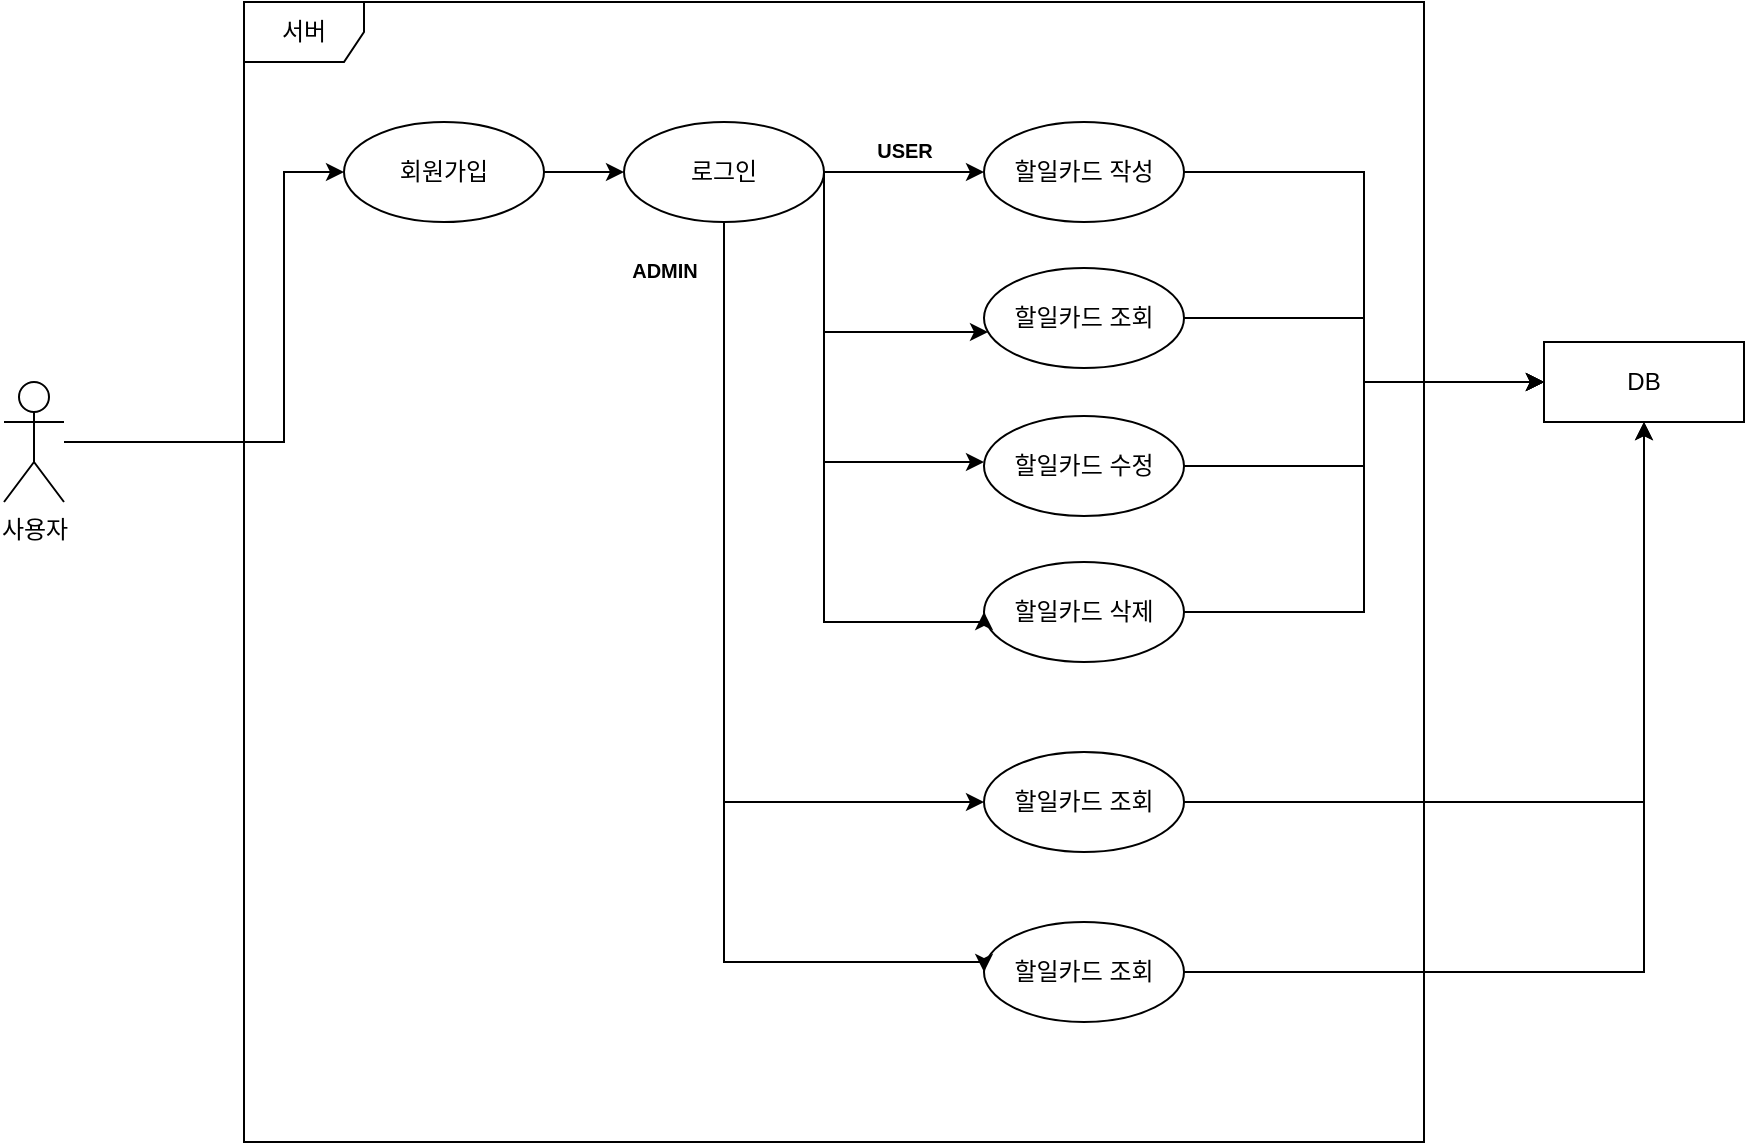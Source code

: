 <mxfile version="22.1.3" type="github">
  <diagram name="페이지-1" id="ticp64uH2De2bn5q1VQZ">
    <mxGraphModel dx="1911" dy="1097" grid="1" gridSize="10" guides="1" tooltips="1" connect="1" arrows="1" fold="1" page="1" pageScale="1" pageWidth="827" pageHeight="1169" math="0" shadow="0">
      <root>
        <mxCell id="0" />
        <mxCell id="1" parent="0" />
        <mxCell id="y6zqrrbBNC9JIQKtpgTq-7" value="" style="edgeStyle=orthogonalEdgeStyle;rounded=0;orthogonalLoop=1;jettySize=auto;html=1;entryX=0;entryY=0.5;entryDx=0;entryDy=0;" edge="1" parent="1" source="y6zqrrbBNC9JIQKtpgTq-1" target="y6zqrrbBNC9JIQKtpgTq-5">
          <mxGeometry relative="1" as="geometry">
            <Array as="points">
              <mxPoint x="220" y="430" />
              <mxPoint x="220" y="295" />
            </Array>
          </mxGeometry>
        </mxCell>
        <mxCell id="y6zqrrbBNC9JIQKtpgTq-1" value="사용자" style="shape=umlActor;verticalLabelPosition=bottom;verticalAlign=top;html=1;outlineConnect=0;" vertex="1" parent="1">
          <mxGeometry x="80" y="400" width="30" height="60" as="geometry" />
        </mxCell>
        <mxCell id="y6zqrrbBNC9JIQKtpgTq-4" value="서버" style="shape=umlFrame;whiteSpace=wrap;html=1;pointerEvents=0;" vertex="1" parent="1">
          <mxGeometry x="200" y="210" width="590" height="570" as="geometry" />
        </mxCell>
        <mxCell id="y6zqrrbBNC9JIQKtpgTq-8" value="" style="edgeStyle=orthogonalEdgeStyle;rounded=0;orthogonalLoop=1;jettySize=auto;html=1;" edge="1" parent="1" source="y6zqrrbBNC9JIQKtpgTq-5" target="y6zqrrbBNC9JIQKtpgTq-6">
          <mxGeometry relative="1" as="geometry" />
        </mxCell>
        <mxCell id="y6zqrrbBNC9JIQKtpgTq-5" value="회원가입" style="ellipse;whiteSpace=wrap;html=1;" vertex="1" parent="1">
          <mxGeometry x="250" y="270" width="100" height="50" as="geometry" />
        </mxCell>
        <mxCell id="y6zqrrbBNC9JIQKtpgTq-10" value="" style="edgeStyle=orthogonalEdgeStyle;rounded=0;orthogonalLoop=1;jettySize=auto;html=1;" edge="1" parent="1" source="y6zqrrbBNC9JIQKtpgTq-6" target="y6zqrrbBNC9JIQKtpgTq-9">
          <mxGeometry relative="1" as="geometry" />
        </mxCell>
        <mxCell id="y6zqrrbBNC9JIQKtpgTq-12" value="" style="edgeStyle=orthogonalEdgeStyle;rounded=0;orthogonalLoop=1;jettySize=auto;html=1;exitX=1;exitY=0.5;exitDx=0;exitDy=0;" edge="1" parent="1" source="y6zqrrbBNC9JIQKtpgTq-6" target="y6zqrrbBNC9JIQKtpgTq-11">
          <mxGeometry relative="1" as="geometry">
            <Array as="points">
              <mxPoint x="490" y="375" />
            </Array>
          </mxGeometry>
        </mxCell>
        <mxCell id="y6zqrrbBNC9JIQKtpgTq-31" value="" style="edgeStyle=orthogonalEdgeStyle;rounded=0;orthogonalLoop=1;jettySize=auto;html=1;entryX=0;entryY=0.5;entryDx=0;entryDy=0;" edge="1" parent="1" source="y6zqrrbBNC9JIQKtpgTq-6" target="y6zqrrbBNC9JIQKtpgTq-27">
          <mxGeometry relative="1" as="geometry">
            <mxPoint x="440" y="395.0" as="targetPoint" />
            <Array as="points">
              <mxPoint x="440" y="610" />
            </Array>
          </mxGeometry>
        </mxCell>
        <mxCell id="y6zqrrbBNC9JIQKtpgTq-6" value="로그인" style="ellipse;whiteSpace=wrap;html=1;" vertex="1" parent="1">
          <mxGeometry x="390" y="270" width="100" height="50" as="geometry" />
        </mxCell>
        <mxCell id="y6zqrrbBNC9JIQKtpgTq-23" value="" style="edgeStyle=orthogonalEdgeStyle;rounded=0;orthogonalLoop=1;jettySize=auto;html=1;entryX=0;entryY=0.5;entryDx=0;entryDy=0;" edge="1" parent="1" source="y6zqrrbBNC9JIQKtpgTq-9" target="y6zqrrbBNC9JIQKtpgTq-21">
          <mxGeometry relative="1" as="geometry">
            <mxPoint x="760.0" y="295.0" as="targetPoint" />
          </mxGeometry>
        </mxCell>
        <mxCell id="y6zqrrbBNC9JIQKtpgTq-9" value="할일카드 작성" style="ellipse;whiteSpace=wrap;html=1;" vertex="1" parent="1">
          <mxGeometry x="570" y="270" width="100" height="50" as="geometry" />
        </mxCell>
        <mxCell id="y6zqrrbBNC9JIQKtpgTq-11" value="할일카드 조회" style="ellipse;whiteSpace=wrap;html=1;" vertex="1" parent="1">
          <mxGeometry x="570" y="343" width="100" height="50" as="geometry" />
        </mxCell>
        <mxCell id="y6zqrrbBNC9JIQKtpgTq-13" value="할일카드 수정" style="ellipse;whiteSpace=wrap;html=1;" vertex="1" parent="1">
          <mxGeometry x="570" y="417" width="100" height="50" as="geometry" />
        </mxCell>
        <mxCell id="y6zqrrbBNC9JIQKtpgTq-15" value="할일카드 삭제" style="ellipse;whiteSpace=wrap;html=1;" vertex="1" parent="1">
          <mxGeometry x="570" y="490" width="100" height="50" as="geometry" />
        </mxCell>
        <mxCell id="y6zqrrbBNC9JIQKtpgTq-17" value="" style="edgeStyle=orthogonalEdgeStyle;rounded=0;orthogonalLoop=1;jettySize=auto;html=1;" edge="1" parent="1">
          <mxGeometry relative="1" as="geometry">
            <mxPoint x="490" y="360" as="sourcePoint" />
            <mxPoint x="570" y="440" as="targetPoint" />
            <Array as="points">
              <mxPoint x="490" y="440" />
            </Array>
          </mxGeometry>
        </mxCell>
        <mxCell id="y6zqrrbBNC9JIQKtpgTq-18" style="edgeStyle=orthogonalEdgeStyle;rounded=0;orthogonalLoop=1;jettySize=auto;html=1;exitX=0.5;exitY=1;exitDx=0;exitDy=0;" edge="1" parent="1" source="y6zqrrbBNC9JIQKtpgTq-15" target="y6zqrrbBNC9JIQKtpgTq-15">
          <mxGeometry relative="1" as="geometry" />
        </mxCell>
        <mxCell id="y6zqrrbBNC9JIQKtpgTq-19" value="" style="edgeStyle=orthogonalEdgeStyle;rounded=0;orthogonalLoop=1;jettySize=auto;html=1;entryX=0;entryY=0.5;entryDx=0;entryDy=0;" edge="1" parent="1" target="y6zqrrbBNC9JIQKtpgTq-15">
          <mxGeometry relative="1" as="geometry">
            <mxPoint x="490" y="440" as="sourcePoint" />
            <mxPoint x="570" y="520" as="targetPoint" />
            <Array as="points">
              <mxPoint x="490" y="520" />
              <mxPoint x="570" y="520" />
            </Array>
          </mxGeometry>
        </mxCell>
        <mxCell id="y6zqrrbBNC9JIQKtpgTq-21" value="DB" style="whiteSpace=wrap;html=1;align=center;" vertex="1" parent="1">
          <mxGeometry x="850" y="380" width="100" height="40" as="geometry" />
        </mxCell>
        <mxCell id="y6zqrrbBNC9JIQKtpgTq-24" value="" style="edgeStyle=orthogonalEdgeStyle;rounded=0;orthogonalLoop=1;jettySize=auto;html=1;entryX=0;entryY=0.5;entryDx=0;entryDy=0;exitX=1;exitY=0.5;exitDx=0;exitDy=0;" edge="1" parent="1" source="y6zqrrbBNC9JIQKtpgTq-11" target="y6zqrrbBNC9JIQKtpgTq-21">
          <mxGeometry relative="1" as="geometry">
            <mxPoint x="760.0" y="295.0" as="targetPoint" />
          </mxGeometry>
        </mxCell>
        <mxCell id="y6zqrrbBNC9JIQKtpgTq-25" value="" style="edgeStyle=orthogonalEdgeStyle;rounded=0;orthogonalLoop=1;jettySize=auto;html=1;entryX=0;entryY=0.5;entryDx=0;entryDy=0;exitX=1;exitY=0.5;exitDx=0;exitDy=0;" edge="1" parent="1" source="y6zqrrbBNC9JIQKtpgTq-13" target="y6zqrrbBNC9JIQKtpgTq-21">
          <mxGeometry relative="1" as="geometry">
            <mxPoint x="760.0" y="295.0" as="targetPoint" />
          </mxGeometry>
        </mxCell>
        <mxCell id="y6zqrrbBNC9JIQKtpgTq-26" value="" style="edgeStyle=orthogonalEdgeStyle;rounded=0;orthogonalLoop=1;jettySize=auto;html=1;entryX=0;entryY=0.5;entryDx=0;entryDy=0;exitX=1;exitY=0.5;exitDx=0;exitDy=0;" edge="1" parent="1" source="y6zqrrbBNC9JIQKtpgTq-15" target="y6zqrrbBNC9JIQKtpgTq-21">
          <mxGeometry relative="1" as="geometry">
            <mxPoint x="760.0" y="295.0" as="targetPoint" />
          </mxGeometry>
        </mxCell>
        <mxCell id="y6zqrrbBNC9JIQKtpgTq-36" value="" style="edgeStyle=orthogonalEdgeStyle;rounded=0;orthogonalLoop=1;jettySize=auto;html=1;" edge="1" parent="1" source="y6zqrrbBNC9JIQKtpgTq-27" target="y6zqrrbBNC9JIQKtpgTq-21">
          <mxGeometry relative="1" as="geometry">
            <mxPoint x="760.0" y="610" as="targetPoint" />
          </mxGeometry>
        </mxCell>
        <mxCell id="y6zqrrbBNC9JIQKtpgTq-27" value="할일카드 조회" style="ellipse;whiteSpace=wrap;html=1;" vertex="1" parent="1">
          <mxGeometry x="570" y="585" width="100" height="50" as="geometry" />
        </mxCell>
        <mxCell id="y6zqrrbBNC9JIQKtpgTq-28" value="할일카드 조회" style="ellipse;whiteSpace=wrap;html=1;" vertex="1" parent="1">
          <mxGeometry x="570" y="670" width="100" height="50" as="geometry" />
        </mxCell>
        <mxCell id="y6zqrrbBNC9JIQKtpgTq-32" value="" style="edgeStyle=orthogonalEdgeStyle;rounded=0;orthogonalLoop=1;jettySize=auto;html=1;entryX=0;entryY=0.5;entryDx=0;entryDy=0;" edge="1" parent="1" source="y6zqrrbBNC9JIQKtpgTq-6" target="y6zqrrbBNC9JIQKtpgTq-28">
          <mxGeometry relative="1" as="geometry">
            <mxPoint x="440" y="395.0" as="targetPoint" />
            <Array as="points">
              <mxPoint x="440" y="690" />
              <mxPoint x="570" y="690" />
            </Array>
          </mxGeometry>
        </mxCell>
        <mxCell id="y6zqrrbBNC9JIQKtpgTq-33" value="&lt;font style=&quot;font-size: 10px;&quot;&gt;USER&lt;/font&gt;" style="text;strokeColor=none;fillColor=none;html=1;fontSize=24;fontStyle=1;verticalAlign=middle;align=center;" vertex="1" parent="1">
          <mxGeometry x="500" y="270" width="60" height="20" as="geometry" />
        </mxCell>
        <mxCell id="y6zqrrbBNC9JIQKtpgTq-34" value="&lt;font style=&quot;font-size: 10px;&quot;&gt;ADMIN&lt;/font&gt;" style="text;strokeColor=none;fillColor=none;html=1;fontSize=24;fontStyle=1;verticalAlign=middle;align=center;" vertex="1" parent="1">
          <mxGeometry x="380" y="330" width="60" height="20" as="geometry" />
        </mxCell>
        <mxCell id="y6zqrrbBNC9JIQKtpgTq-37" value="" style="edgeStyle=orthogonalEdgeStyle;rounded=0;orthogonalLoop=1;jettySize=auto;html=1;exitX=1;exitY=0.5;exitDx=0;exitDy=0;" edge="1" parent="1" source="y6zqrrbBNC9JIQKtpgTq-28" target="y6zqrrbBNC9JIQKtpgTq-21">
          <mxGeometry relative="1" as="geometry">
            <mxPoint x="760.0" y="610" as="targetPoint" />
          </mxGeometry>
        </mxCell>
      </root>
    </mxGraphModel>
  </diagram>
</mxfile>
